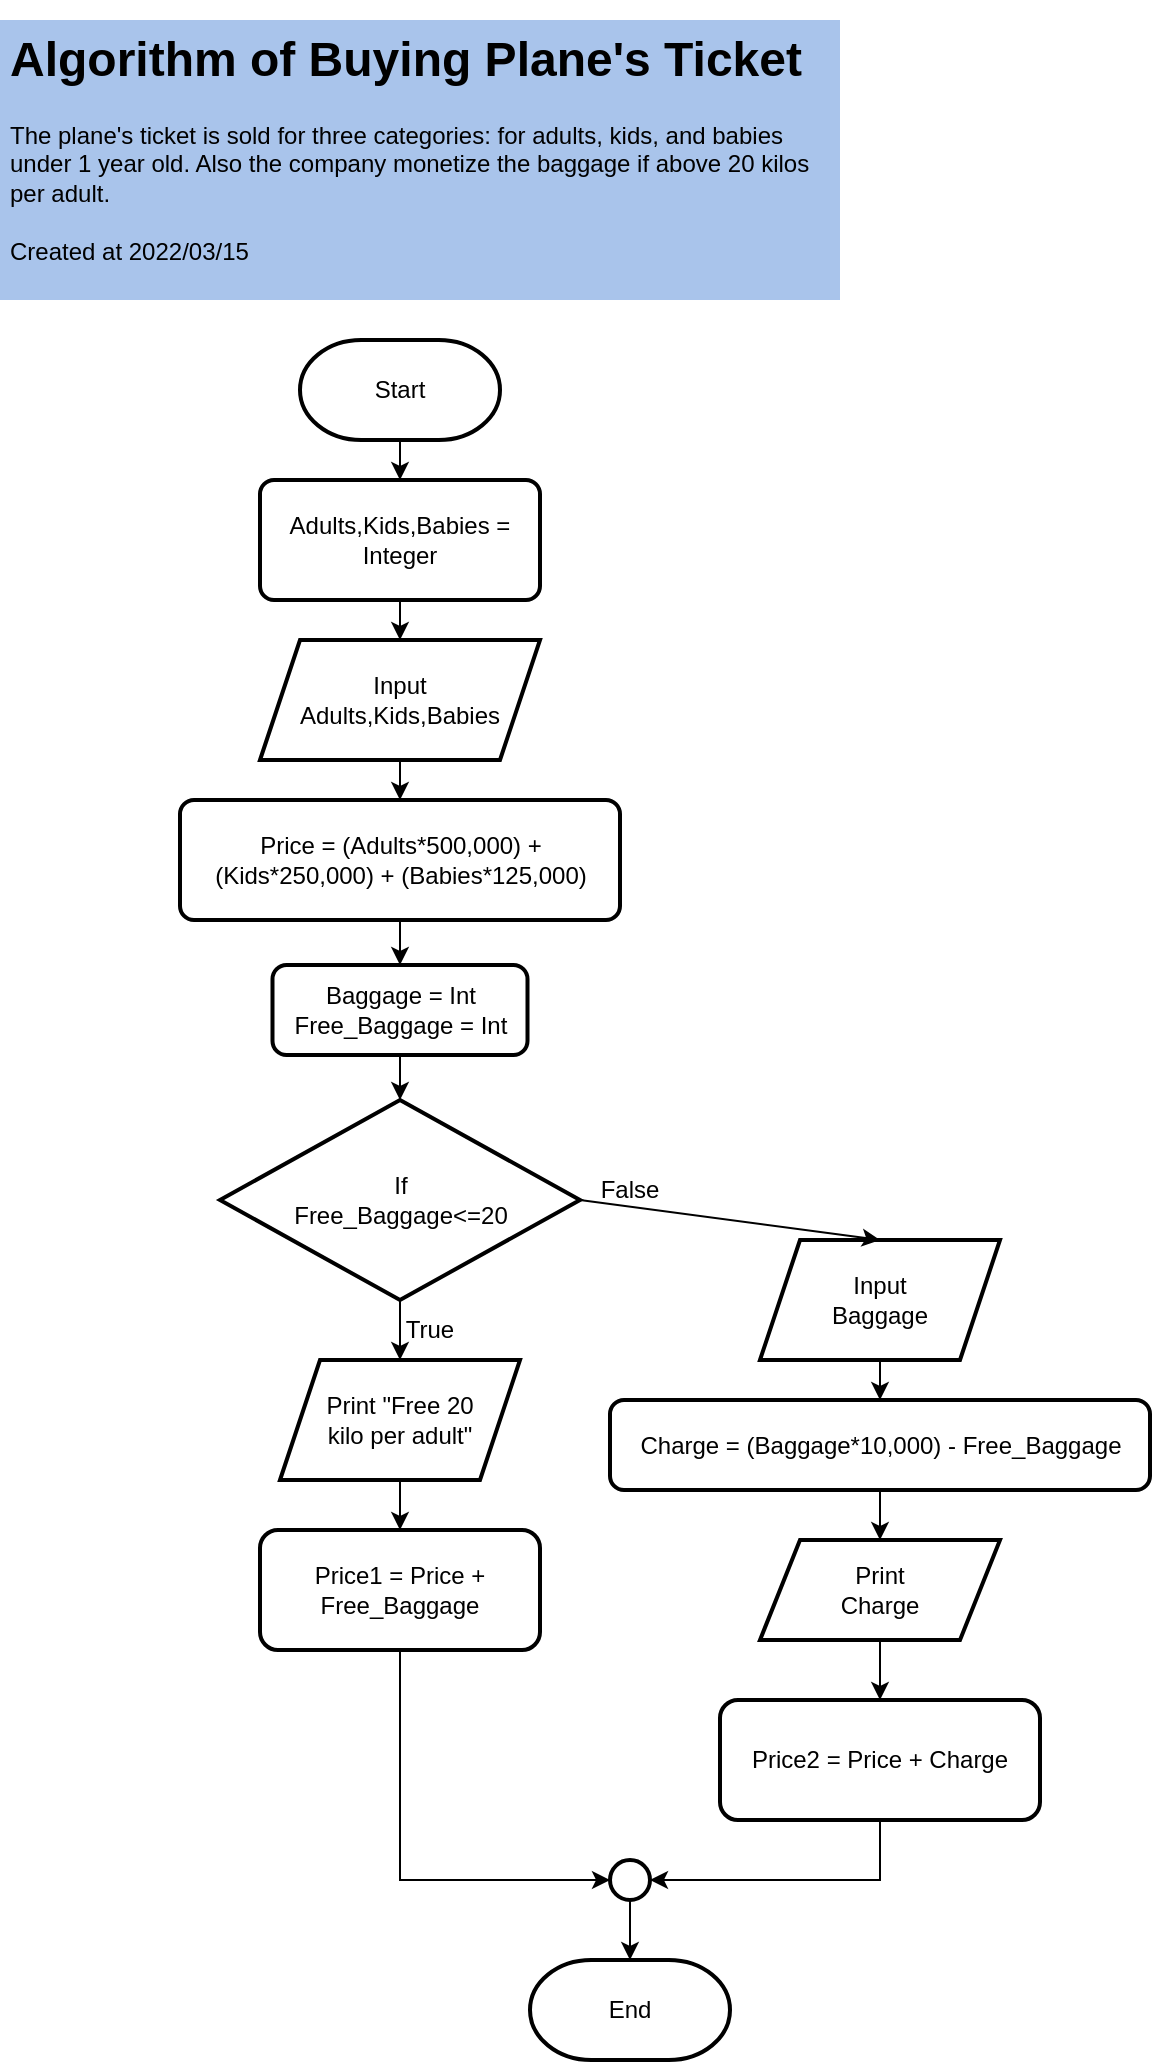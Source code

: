 <mxfile version="17.1.3" type="github">
  <diagram id="sBrC_O1w08wfmyPcie-q" name="Page-1">
    <mxGraphModel dx="806" dy="508" grid="1" gridSize="10" guides="1" tooltips="1" connect="1" arrows="1" fold="1" page="1" pageScale="1" pageWidth="850" pageHeight="1100" math="0" shadow="0">
      <root>
        <mxCell id="0" />
        <mxCell id="1" parent="0" />
        <mxCell id="xe1-zFBnf7JqBdZLS7pF-1" value="&lt;h1&gt;Algorithm of Buying Plane&#39;s Ticket&lt;br&gt;&lt;/h1&gt;&lt;div&gt;The plane&#39;s ticket is sold for three categories: for adults, kids, and babies under 1 year old. Also the company monetize the baggage if above 20 kilos per adult. &lt;br&gt;&lt;/div&gt;&lt;div&gt;&lt;br&gt;&lt;/div&gt;&lt;div&gt;Created at 2022/03/15&lt;br&gt;&lt;/div&gt;" style="text;html=1;strokeColor=none;fillColor=#A9C4EB;spacing=5;spacingTop=-20;whiteSpace=wrap;overflow=hidden;rounded=0;" parent="1" vertex="1">
          <mxGeometry x="40" y="40" width="420" height="140" as="geometry" />
        </mxCell>
        <mxCell id="xe1-zFBnf7JqBdZLS7pF-2" value="" style="strokeWidth=2;html=1;shape=mxgraph.flowchart.terminator;whiteSpace=wrap;fillColor=none;" parent="1" vertex="1">
          <mxGeometry x="190" y="200" width="100" height="50" as="geometry" />
        </mxCell>
        <mxCell id="xe1-zFBnf7JqBdZLS7pF-4" value="Start" style="text;html=1;strokeColor=none;fillColor=none;align=center;verticalAlign=middle;whiteSpace=wrap;rounded=0;" parent="1" vertex="1">
          <mxGeometry x="210" y="210" width="60" height="30" as="geometry" />
        </mxCell>
        <mxCell id="xe1-zFBnf7JqBdZLS7pF-6" value="" style="shape=parallelogram;perimeter=parallelogramPerimeter;whiteSpace=wrap;html=1;fixedSize=1;strokeWidth=2;fillColor=none;" parent="1" vertex="1">
          <mxGeometry x="170" y="350" width="140" height="60" as="geometry" />
        </mxCell>
        <mxCell id="xe1-zFBnf7JqBdZLS7pF-7" value="Input Adults,Kids,Babies" style="text;html=1;strokeColor=none;fillColor=none;align=center;verticalAlign=middle;whiteSpace=wrap;rounded=0;" parent="1" vertex="1">
          <mxGeometry x="210" y="365" width="60" height="30" as="geometry" />
        </mxCell>
        <mxCell id="xe1-zFBnf7JqBdZLS7pF-9" value="" style="rounded=1;whiteSpace=wrap;html=1;absoluteArcSize=1;arcSize=14;strokeWidth=2;fillColor=none;" parent="1" vertex="1">
          <mxGeometry x="170" y="270" width="140" height="60" as="geometry" />
        </mxCell>
        <mxCell id="xe1-zFBnf7JqBdZLS7pF-11" value="Adults,Kids,Babies = Integer" style="text;html=1;strokeColor=none;fillColor=none;align=center;verticalAlign=middle;whiteSpace=wrap;rounded=0;" parent="1" vertex="1">
          <mxGeometry x="175" y="285" width="130" height="30" as="geometry" />
        </mxCell>
        <mxCell id="xe1-zFBnf7JqBdZLS7pF-12" value="" style="rounded=1;whiteSpace=wrap;html=1;absoluteArcSize=1;arcSize=14;strokeWidth=2;fillColor=none;" parent="1" vertex="1">
          <mxGeometry x="130" y="430" width="220" height="60" as="geometry" />
        </mxCell>
        <mxCell id="xe1-zFBnf7JqBdZLS7pF-13" value="Price = (Adults*500,000) + (Kids*250,000) + (Babies*125,000)" style="text;html=1;strokeColor=none;fillColor=none;align=center;verticalAlign=middle;whiteSpace=wrap;rounded=0;" parent="1" vertex="1">
          <mxGeometry x="132.5" y="445" width="215" height="30" as="geometry" />
        </mxCell>
        <mxCell id="xe1-zFBnf7JqBdZLS7pF-15" value="" style="strokeWidth=2;html=1;shape=mxgraph.flowchart.decision;whiteSpace=wrap;fillColor=none;" parent="1" vertex="1">
          <mxGeometry x="150" y="580" width="180" height="100" as="geometry" />
        </mxCell>
        <mxCell id="xe1-zFBnf7JqBdZLS7pF-16" value="If Free_Baggage&amp;lt;=20" style="text;html=1;strokeColor=none;fillColor=none;align=center;verticalAlign=middle;whiteSpace=wrap;rounded=0;" parent="1" vertex="1">
          <mxGeometry x="182.5" y="615" width="115" height="30" as="geometry" />
        </mxCell>
        <mxCell id="xe1-zFBnf7JqBdZLS7pF-18" value="" style="rounded=1;whiteSpace=wrap;html=1;absoluteArcSize=1;arcSize=14;strokeWidth=2;fillColor=none;" parent="1" vertex="1">
          <mxGeometry x="176.25" y="512.5" width="127.5" height="45" as="geometry" />
        </mxCell>
        <mxCell id="xe1-zFBnf7JqBdZLS7pF-19" value="&lt;div&gt;Baggage = Int&lt;/div&gt;&lt;div&gt;Free_Baggage = Int&lt;br&gt;&lt;/div&gt;" style="text;html=1;strokeColor=none;fillColor=none;align=center;verticalAlign=middle;whiteSpace=wrap;rounded=0;" parent="1" vertex="1">
          <mxGeometry x="182.5" y="520" width="115" height="30" as="geometry" />
        </mxCell>
        <mxCell id="xe1-zFBnf7JqBdZLS7pF-21" value="" style="shape=parallelogram;perimeter=parallelogramPerimeter;whiteSpace=wrap;html=1;fixedSize=1;strokeWidth=2;fillColor=none;" parent="1" vertex="1">
          <mxGeometry x="180" y="710" width="120" height="60" as="geometry" />
        </mxCell>
        <mxCell id="xe1-zFBnf7JqBdZLS7pF-24" value="Print &quot;Free 20 kilo per adult&quot;" style="text;html=1;strokeColor=none;fillColor=none;align=center;verticalAlign=middle;whiteSpace=wrap;rounded=0;" parent="1" vertex="1">
          <mxGeometry x="200" y="725" width="80" height="30" as="geometry" />
        </mxCell>
        <mxCell id="xe1-zFBnf7JqBdZLS7pF-27" value="" style="endArrow=classic;html=1;rounded=0;exitX=0.5;exitY=1;exitDx=0;exitDy=0;exitPerimeter=0;entryX=0.5;entryY=0;entryDx=0;entryDy=0;" parent="1" source="xe1-zFBnf7JqBdZLS7pF-15" target="xe1-zFBnf7JqBdZLS7pF-21" edge="1">
          <mxGeometry width="50" height="50" relative="1" as="geometry">
            <mxPoint x="390" y="680" as="sourcePoint" />
            <mxPoint x="190" y="690" as="targetPoint" />
          </mxGeometry>
        </mxCell>
        <mxCell id="xe1-zFBnf7JqBdZLS7pF-28" value="True" style="text;html=1;strokeColor=none;fillColor=none;align=center;verticalAlign=middle;whiteSpace=wrap;rounded=0;" parent="1" vertex="1">
          <mxGeometry x="240" y="680" width="30" height="30" as="geometry" />
        </mxCell>
        <mxCell id="xe1-zFBnf7JqBdZLS7pF-29" value="" style="endArrow=classic;html=1;rounded=0;exitX=1;exitY=0.5;exitDx=0;exitDy=0;exitPerimeter=0;entryX=0.5;entryY=0;entryDx=0;entryDy=0;" parent="1" source="xe1-zFBnf7JqBdZLS7pF-15" target="xe1-zFBnf7JqBdZLS7pF-31" edge="1">
          <mxGeometry width="50" height="50" relative="1" as="geometry">
            <mxPoint x="390" y="680" as="sourcePoint" />
            <mxPoint x="410" y="660" as="targetPoint" />
          </mxGeometry>
        </mxCell>
        <mxCell id="xe1-zFBnf7JqBdZLS7pF-30" value="False" style="text;html=1;strokeColor=none;fillColor=none;align=center;verticalAlign=middle;whiteSpace=wrap;rounded=0;" parent="1" vertex="1">
          <mxGeometry x="330" y="610" width="50" height="30" as="geometry" />
        </mxCell>
        <mxCell id="xe1-zFBnf7JqBdZLS7pF-31" value="" style="shape=parallelogram;perimeter=parallelogramPerimeter;whiteSpace=wrap;html=1;fixedSize=1;strokeWidth=2;fillColor=none;" parent="1" vertex="1">
          <mxGeometry x="420" y="650" width="120" height="60" as="geometry" />
        </mxCell>
        <mxCell id="xe1-zFBnf7JqBdZLS7pF-32" value="Input Baggage" style="text;html=1;strokeColor=none;fillColor=none;align=center;verticalAlign=middle;whiteSpace=wrap;rounded=0;" parent="1" vertex="1">
          <mxGeometry x="450" y="665" width="60" height="30" as="geometry" />
        </mxCell>
        <mxCell id="xe1-zFBnf7JqBdZLS7pF-34" value="" style="rounded=1;whiteSpace=wrap;html=1;absoluteArcSize=1;arcSize=14;strokeWidth=2;fillColor=none;" parent="1" vertex="1">
          <mxGeometry x="345" y="730" width="270" height="45" as="geometry" />
        </mxCell>
        <mxCell id="xe1-zFBnf7JqBdZLS7pF-35" value="Charge = (Baggage*10,000) - Free_Baggage" style="text;html=1;strokeColor=none;fillColor=none;align=center;verticalAlign=middle;whiteSpace=wrap;rounded=0;" parent="1" vertex="1">
          <mxGeometry x="352.5" y="737.5" width="255" height="30" as="geometry" />
        </mxCell>
        <mxCell id="xe1-zFBnf7JqBdZLS7pF-36" value="" style="endArrow=classic;html=1;rounded=0;exitX=0.5;exitY=1;exitDx=0;exitDy=0;entryX=0.5;entryY=0;entryDx=0;entryDy=0;" parent="1" source="xe1-zFBnf7JqBdZLS7pF-12" target="xe1-zFBnf7JqBdZLS7pF-18" edge="1">
          <mxGeometry width="50" height="50" relative="1" as="geometry">
            <mxPoint x="330" y="630" as="sourcePoint" />
            <mxPoint x="380" y="580" as="targetPoint" />
          </mxGeometry>
        </mxCell>
        <mxCell id="xe1-zFBnf7JqBdZLS7pF-37" value="" style="endArrow=classic;html=1;rounded=0;exitX=0.5;exitY=1;exitDx=0;exitDy=0;entryX=0.5;entryY=0;entryDx=0;entryDy=0;entryPerimeter=0;" parent="1" source="xe1-zFBnf7JqBdZLS7pF-18" target="xe1-zFBnf7JqBdZLS7pF-15" edge="1">
          <mxGeometry width="50" height="50" relative="1" as="geometry">
            <mxPoint x="330" y="630" as="sourcePoint" />
            <mxPoint x="380" y="580" as="targetPoint" />
          </mxGeometry>
        </mxCell>
        <mxCell id="xe1-zFBnf7JqBdZLS7pF-39" value="" style="endArrow=classic;html=1;rounded=0;exitX=0.5;exitY=1;exitDx=0;exitDy=0;entryX=0.5;entryY=0;entryDx=0;entryDy=0;" parent="1" source="xe1-zFBnf7JqBdZLS7pF-31" target="xe1-zFBnf7JqBdZLS7pF-34" edge="1">
          <mxGeometry width="50" height="50" relative="1" as="geometry">
            <mxPoint x="330" y="740" as="sourcePoint" />
            <mxPoint x="380" y="690" as="targetPoint" />
          </mxGeometry>
        </mxCell>
        <mxCell id="xe1-zFBnf7JqBdZLS7pF-40" value="" style="shape=parallelogram;perimeter=parallelogramPerimeter;whiteSpace=wrap;html=1;fixedSize=1;strokeWidth=2;fillColor=none;" parent="1" vertex="1">
          <mxGeometry x="420" y="800" width="120" height="50" as="geometry" />
        </mxCell>
        <mxCell id="xe1-zFBnf7JqBdZLS7pF-41" value="Print Charge" style="text;html=1;strokeColor=none;fillColor=none;align=center;verticalAlign=middle;whiteSpace=wrap;rounded=0;" parent="1" vertex="1">
          <mxGeometry x="450" y="810" width="60" height="30" as="geometry" />
        </mxCell>
        <mxCell id="xe1-zFBnf7JqBdZLS7pF-42" value="" style="endArrow=classic;html=1;rounded=0;exitX=0.5;exitY=1;exitDx=0;exitDy=0;entryX=0.5;entryY=0;entryDx=0;entryDy=0;" parent="1" source="xe1-zFBnf7JqBdZLS7pF-34" target="xe1-zFBnf7JqBdZLS7pF-40" edge="1">
          <mxGeometry width="50" height="50" relative="1" as="geometry">
            <mxPoint x="330" y="800" as="sourcePoint" />
            <mxPoint x="380" y="750" as="targetPoint" />
          </mxGeometry>
        </mxCell>
        <mxCell id="xe1-zFBnf7JqBdZLS7pF-45" value="" style="endArrow=classic;html=1;rounded=0;exitX=0.5;exitY=1;exitDx=0;exitDy=0;entryX=0.5;entryY=0;entryDx=0;entryDy=0;" parent="1" source="xe1-zFBnf7JqBdZLS7pF-9" target="xe1-zFBnf7JqBdZLS7pF-6" edge="1">
          <mxGeometry width="50" height="50" relative="1" as="geometry">
            <mxPoint x="330" y="430" as="sourcePoint" />
            <mxPoint x="380" y="380" as="targetPoint" />
          </mxGeometry>
        </mxCell>
        <mxCell id="xe1-zFBnf7JqBdZLS7pF-46" value="" style="endArrow=classic;html=1;rounded=0;exitX=0.5;exitY=1;exitDx=0;exitDy=0;entryX=0.5;entryY=0;entryDx=0;entryDy=0;" parent="1" source="xe1-zFBnf7JqBdZLS7pF-6" target="xe1-zFBnf7JqBdZLS7pF-12" edge="1">
          <mxGeometry width="50" height="50" relative="1" as="geometry">
            <mxPoint x="330" y="430" as="sourcePoint" />
            <mxPoint x="380" y="380" as="targetPoint" />
          </mxGeometry>
        </mxCell>
        <mxCell id="xe1-zFBnf7JqBdZLS7pF-48" value="" style="endArrow=classic;html=1;rounded=0;exitX=0.5;exitY=1;exitDx=0;exitDy=0;exitPerimeter=0;entryX=0.5;entryY=0;entryDx=0;entryDy=0;" parent="1" source="xe1-zFBnf7JqBdZLS7pF-2" target="xe1-zFBnf7JqBdZLS7pF-9" edge="1">
          <mxGeometry width="50" height="50" relative="1" as="geometry">
            <mxPoint x="330" y="420" as="sourcePoint" />
            <mxPoint x="380" y="370" as="targetPoint" />
          </mxGeometry>
        </mxCell>
        <mxCell id="xe1-zFBnf7JqBdZLS7pF-49" value="" style="rounded=1;whiteSpace=wrap;html=1;strokeWidth=2;fillColor=none;" parent="1" vertex="1">
          <mxGeometry x="400" y="880" width="160" height="60" as="geometry" />
        </mxCell>
        <mxCell id="xe1-zFBnf7JqBdZLS7pF-50" value="Price2 = Price + Charge" style="text;html=1;strokeColor=none;fillColor=none;align=center;verticalAlign=middle;whiteSpace=wrap;rounded=0;" parent="1" vertex="1">
          <mxGeometry x="410" y="895" width="140" height="30" as="geometry" />
        </mxCell>
        <mxCell id="xe1-zFBnf7JqBdZLS7pF-51" value="" style="endArrow=classic;html=1;rounded=0;exitX=0.5;exitY=1;exitDx=0;exitDy=0;entryX=0.5;entryY=0;entryDx=0;entryDy=0;" parent="1" source="xe1-zFBnf7JqBdZLS7pF-40" target="xe1-zFBnf7JqBdZLS7pF-49" edge="1">
          <mxGeometry width="50" height="50" relative="1" as="geometry">
            <mxPoint x="330" y="880" as="sourcePoint" />
            <mxPoint x="380" y="830" as="targetPoint" />
          </mxGeometry>
        </mxCell>
        <mxCell id="xe1-zFBnf7JqBdZLS7pF-52" value="" style="rounded=1;whiteSpace=wrap;html=1;strokeWidth=2;fillColor=none;" parent="1" vertex="1">
          <mxGeometry x="170" y="795" width="140" height="60" as="geometry" />
        </mxCell>
        <mxCell id="xe1-zFBnf7JqBdZLS7pF-53" value="Price1 = Price + Free_Baggage" style="text;html=1;strokeColor=none;fillColor=none;align=center;verticalAlign=middle;whiteSpace=wrap;rounded=0;" parent="1" vertex="1">
          <mxGeometry x="185" y="810" width="110" height="30" as="geometry" />
        </mxCell>
        <mxCell id="xe1-zFBnf7JqBdZLS7pF-54" value="" style="endArrow=classic;html=1;rounded=0;exitX=0.5;exitY=1;exitDx=0;exitDy=0;entryX=0.5;entryY=0;entryDx=0;entryDy=0;" parent="1" source="xe1-zFBnf7JqBdZLS7pF-21" target="xe1-zFBnf7JqBdZLS7pF-52" edge="1">
          <mxGeometry width="50" height="50" relative="1" as="geometry">
            <mxPoint x="330" y="800" as="sourcePoint" />
            <mxPoint x="260" y="790" as="targetPoint" />
          </mxGeometry>
        </mxCell>
        <mxCell id="xe1-zFBnf7JqBdZLS7pF-55" value="" style="ellipse;whiteSpace=wrap;html=1;aspect=fixed;strokeWidth=2;fillColor=none;" parent="1" vertex="1">
          <mxGeometry x="345" y="960" width="20" height="20" as="geometry" />
        </mxCell>
        <mxCell id="xe1-zFBnf7JqBdZLS7pF-56" value="" style="endArrow=classic;html=1;rounded=0;exitX=0.5;exitY=1;exitDx=0;exitDy=0;entryX=0;entryY=0.5;entryDx=0;entryDy=0;" parent="1" source="xe1-zFBnf7JqBdZLS7pF-52" target="xe1-zFBnf7JqBdZLS7pF-55" edge="1">
          <mxGeometry width="50" height="50" relative="1" as="geometry">
            <mxPoint x="330" y="880" as="sourcePoint" />
            <mxPoint x="380" y="830" as="targetPoint" />
            <Array as="points">
              <mxPoint x="240" y="970" />
            </Array>
          </mxGeometry>
        </mxCell>
        <mxCell id="xe1-zFBnf7JqBdZLS7pF-57" value="" style="endArrow=classic;html=1;rounded=0;exitX=0.5;exitY=1;exitDx=0;exitDy=0;entryX=1;entryY=0.5;entryDx=0;entryDy=0;" parent="1" source="xe1-zFBnf7JqBdZLS7pF-49" target="xe1-zFBnf7JqBdZLS7pF-55" edge="1">
          <mxGeometry width="50" height="50" relative="1" as="geometry">
            <mxPoint x="330" y="880" as="sourcePoint" />
            <mxPoint x="380" y="830" as="targetPoint" />
            <Array as="points">
              <mxPoint x="480" y="970" />
            </Array>
          </mxGeometry>
        </mxCell>
        <mxCell id="xe1-zFBnf7JqBdZLS7pF-58" value="" style="strokeWidth=2;html=1;shape=mxgraph.flowchart.terminator;whiteSpace=wrap;fillColor=none;" parent="1" vertex="1">
          <mxGeometry x="305" y="1010" width="100" height="50" as="geometry" />
        </mxCell>
        <mxCell id="xe1-zFBnf7JqBdZLS7pF-59" value="" style="endArrow=classic;html=1;rounded=0;exitX=0.5;exitY=1;exitDx=0;exitDy=0;entryX=0.5;entryY=0;entryDx=0;entryDy=0;entryPerimeter=0;" parent="1" source="xe1-zFBnf7JqBdZLS7pF-55" target="xe1-zFBnf7JqBdZLS7pF-58" edge="1">
          <mxGeometry width="50" height="50" relative="1" as="geometry">
            <mxPoint x="420" y="890" as="sourcePoint" />
            <mxPoint x="470" y="840" as="targetPoint" />
          </mxGeometry>
        </mxCell>
        <mxCell id="xe1-zFBnf7JqBdZLS7pF-60" value="End" style="text;html=1;strokeColor=none;fillColor=none;align=center;verticalAlign=middle;whiteSpace=wrap;rounded=0;" parent="1" vertex="1">
          <mxGeometry x="325" y="1020" width="60" height="30" as="geometry" />
        </mxCell>
      </root>
    </mxGraphModel>
  </diagram>
</mxfile>
